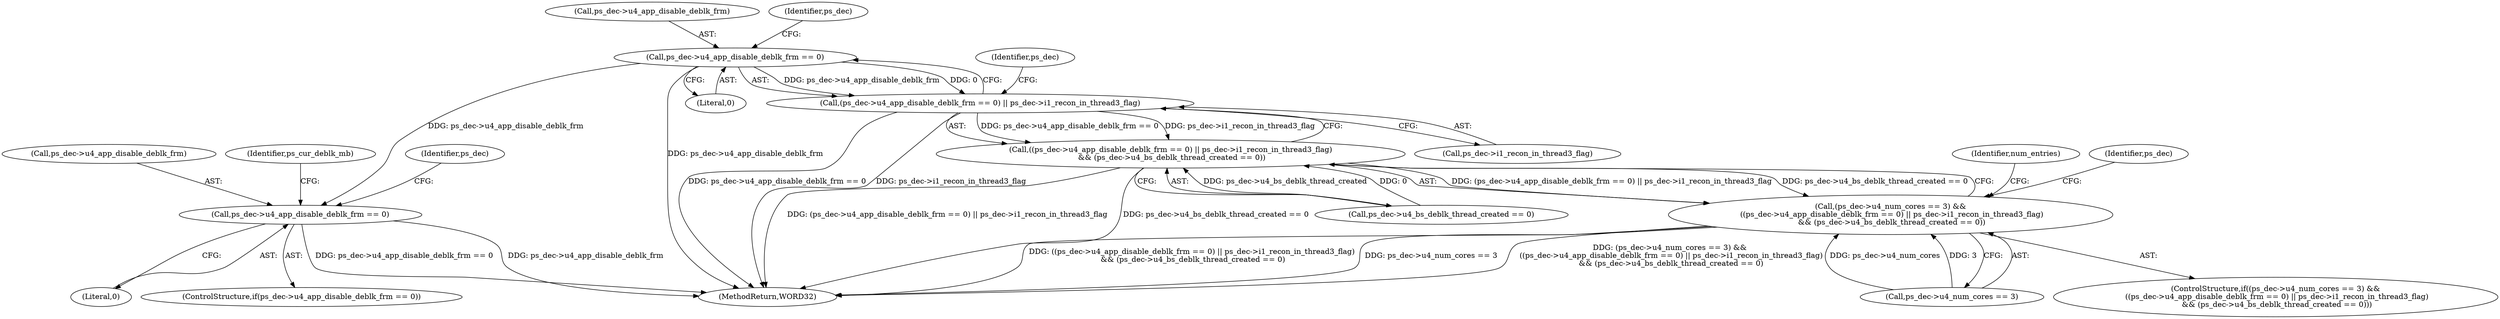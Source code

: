 digraph "0_Android_e629194c62a9a129ce378e08cb1059a8a53f1795_0@pointer" {
"1000465" [label="(Call,ps_dec->u4_app_disable_deblk_frm == 0)"];
"1000464" [label="(Call,(ps_dec->u4_app_disable_deblk_frm == 0) || ps_dec->i1_recon_in_thread3_flag)"];
"1000463" [label="(Call,((ps_dec->u4_app_disable_deblk_frm == 0) || ps_dec->i1_recon_in_thread3_flag)\n && (ps_dec->u4_bs_deblk_thread_created == 0))"];
"1000457" [label="(Call,(ps_dec->u4_num_cores == 3) &&\n ((ps_dec->u4_app_disable_deblk_frm == 0) || ps_dec->i1_recon_in_thread3_flag)\n && (ps_dec->u4_bs_deblk_thread_created == 0))"];
"1001076" [label="(Call,ps_dec->u4_app_disable_deblk_frm == 0)"];
"1000469" [label="(Literal,0)"];
"1000457" [label="(Call,(ps_dec->u4_num_cores == 3) &&\n ((ps_dec->u4_app_disable_deblk_frm == 0) || ps_dec->i1_recon_in_thread3_flag)\n && (ps_dec->u4_bs_deblk_thread_created == 0))"];
"1001080" [label="(Literal,0)"];
"1000481" [label="(Identifier,ps_dec)"];
"1000463" [label="(Call,((ps_dec->u4_app_disable_deblk_frm == 0) || ps_dec->i1_recon_in_thread3_flag)\n && (ps_dec->u4_bs_deblk_thread_created == 0))"];
"1000466" [label="(Call,ps_dec->u4_app_disable_deblk_frm)"];
"1000464" [label="(Call,(ps_dec->u4_app_disable_deblk_frm == 0) || ps_dec->i1_recon_in_thread3_flag)"];
"1000475" [label="(Identifier,ps_dec)"];
"1000456" [label="(ControlStructure,if((ps_dec->u4_num_cores == 3) &&\n ((ps_dec->u4_app_disable_deblk_frm == 0) || ps_dec->i1_recon_in_thread3_flag)\n && (ps_dec->u4_bs_deblk_thread_created == 0)))"];
"1001077" [label="(Call,ps_dec->u4_app_disable_deblk_frm)"];
"1000471" [label="(Identifier,ps_dec)"];
"1000458" [label="(Call,ps_dec->u4_num_cores == 3)"];
"1001075" [label="(ControlStructure,if(ps_dec->u4_app_disable_deblk_frm == 0))"];
"1001358" [label="(MethodReturn,WORD32)"];
"1000763" [label="(Identifier,num_entries)"];
"1000465" [label="(Call,ps_dec->u4_app_disable_deblk_frm == 0)"];
"1001083" [label="(Identifier,ps_cur_deblk_mb)"];
"1001093" [label="(Identifier,ps_dec)"];
"1000473" [label="(Call,ps_dec->u4_bs_deblk_thread_created == 0)"];
"1001076" [label="(Call,ps_dec->u4_app_disable_deblk_frm == 0)"];
"1000470" [label="(Call,ps_dec->i1_recon_in_thread3_flag)"];
"1000465" -> "1000464"  [label="AST: "];
"1000465" -> "1000469"  [label="CFG: "];
"1000466" -> "1000465"  [label="AST: "];
"1000469" -> "1000465"  [label="AST: "];
"1000471" -> "1000465"  [label="CFG: "];
"1000464" -> "1000465"  [label="CFG: "];
"1000465" -> "1001358"  [label="DDG: ps_dec->u4_app_disable_deblk_frm"];
"1000465" -> "1000464"  [label="DDG: ps_dec->u4_app_disable_deblk_frm"];
"1000465" -> "1000464"  [label="DDG: 0"];
"1000465" -> "1001076"  [label="DDG: ps_dec->u4_app_disable_deblk_frm"];
"1000464" -> "1000463"  [label="AST: "];
"1000464" -> "1000470"  [label="CFG: "];
"1000470" -> "1000464"  [label="AST: "];
"1000475" -> "1000464"  [label="CFG: "];
"1000463" -> "1000464"  [label="CFG: "];
"1000464" -> "1001358"  [label="DDG: ps_dec->u4_app_disable_deblk_frm == 0"];
"1000464" -> "1001358"  [label="DDG: ps_dec->i1_recon_in_thread3_flag"];
"1000464" -> "1000463"  [label="DDG: ps_dec->u4_app_disable_deblk_frm == 0"];
"1000464" -> "1000463"  [label="DDG: ps_dec->i1_recon_in_thread3_flag"];
"1000463" -> "1000457"  [label="AST: "];
"1000463" -> "1000473"  [label="CFG: "];
"1000473" -> "1000463"  [label="AST: "];
"1000457" -> "1000463"  [label="CFG: "];
"1000463" -> "1001358"  [label="DDG: (ps_dec->u4_app_disable_deblk_frm == 0) || ps_dec->i1_recon_in_thread3_flag"];
"1000463" -> "1001358"  [label="DDG: ps_dec->u4_bs_deblk_thread_created == 0"];
"1000463" -> "1000457"  [label="DDG: (ps_dec->u4_app_disable_deblk_frm == 0) || ps_dec->i1_recon_in_thread3_flag"];
"1000463" -> "1000457"  [label="DDG: ps_dec->u4_bs_deblk_thread_created == 0"];
"1000473" -> "1000463"  [label="DDG: ps_dec->u4_bs_deblk_thread_created"];
"1000473" -> "1000463"  [label="DDG: 0"];
"1000457" -> "1000456"  [label="AST: "];
"1000457" -> "1000458"  [label="CFG: "];
"1000458" -> "1000457"  [label="AST: "];
"1000481" -> "1000457"  [label="CFG: "];
"1000763" -> "1000457"  [label="CFG: "];
"1000457" -> "1001358"  [label="DDG: (ps_dec->u4_num_cores == 3) &&\n ((ps_dec->u4_app_disable_deblk_frm == 0) || ps_dec->i1_recon_in_thread3_flag)\n && (ps_dec->u4_bs_deblk_thread_created == 0)"];
"1000457" -> "1001358"  [label="DDG: ((ps_dec->u4_app_disable_deblk_frm == 0) || ps_dec->i1_recon_in_thread3_flag)\n && (ps_dec->u4_bs_deblk_thread_created == 0)"];
"1000457" -> "1001358"  [label="DDG: ps_dec->u4_num_cores == 3"];
"1000458" -> "1000457"  [label="DDG: ps_dec->u4_num_cores"];
"1000458" -> "1000457"  [label="DDG: 3"];
"1001076" -> "1001075"  [label="AST: "];
"1001076" -> "1001080"  [label="CFG: "];
"1001077" -> "1001076"  [label="AST: "];
"1001080" -> "1001076"  [label="AST: "];
"1001083" -> "1001076"  [label="CFG: "];
"1001093" -> "1001076"  [label="CFG: "];
"1001076" -> "1001358"  [label="DDG: ps_dec->u4_app_disable_deblk_frm"];
"1001076" -> "1001358"  [label="DDG: ps_dec->u4_app_disable_deblk_frm == 0"];
}
